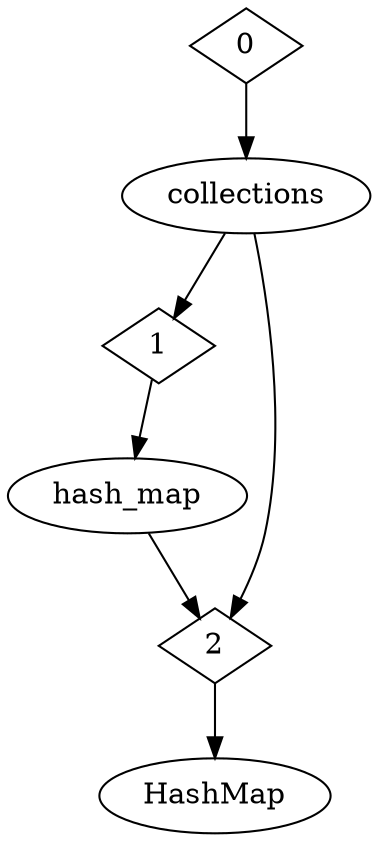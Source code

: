 digraph {
    id0 [label="0" shape="diamond"];
    id1 [label="1" shape="diamond"];
    id2 [label="2" shape="diamond"];

    id0_collections [label="collections"];
    id1_hash_map [label="hash_map"];
    id2_HashMap [label="HashMap"];

    id0 -> id0_collections;
    id1 -> id1_hash_map
    id2 -> id2_HashMap;

    id0_collections -> id1;
    id0_collections -> id2;

    id1_hash_map -> id2;   
}